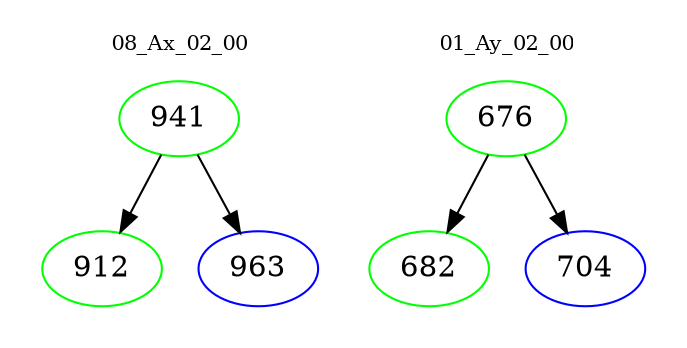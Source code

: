 digraph{
subgraph cluster_0 {
color = white
label = "08_Ax_02_00";
fontsize=10;
T0_941 [label="941", color="green"]
T0_941 -> T0_912 [color="black"]
T0_912 [label="912", color="green"]
T0_941 -> T0_963 [color="black"]
T0_963 [label="963", color="blue"]
}
subgraph cluster_1 {
color = white
label = "01_Ay_02_00";
fontsize=10;
T1_676 [label="676", color="green"]
T1_676 -> T1_682 [color="black"]
T1_682 [label="682", color="green"]
T1_676 -> T1_704 [color="black"]
T1_704 [label="704", color="blue"]
}
}

